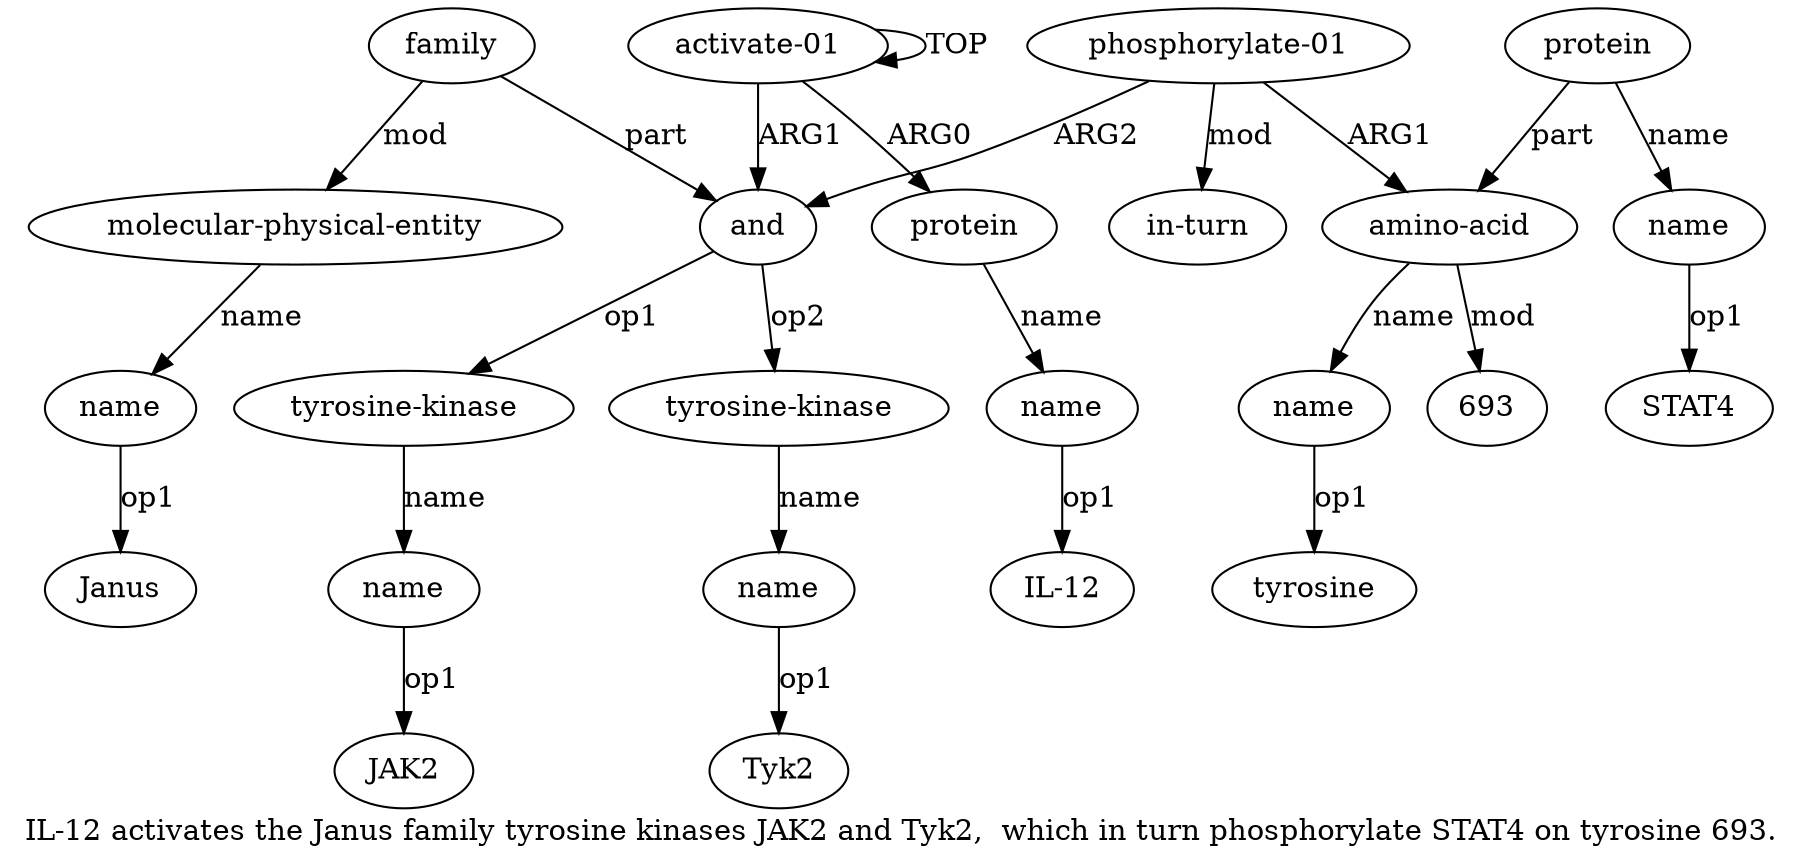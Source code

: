 digraph  {
	graph [label="IL-12 activates the Janus family tyrosine kinases JAK2 and Tyk2,  which in turn phosphorylate STAT4 on tyrosine 693."];
	node [label="\N"];
	"a10 Janus"	 [color=black,
		gold_ind=-1,
		gold_label=Janus,
		label=Janus,
		test_ind=-1,
		test_label=Janus];
	"a15 STAT4"	 [color=black,
		gold_ind=-1,
		gold_label=STAT4,
		label=STAT4,
		test_ind=-1,
		test_label=STAT4];
	"a2 IL-12"	 [color=black,
		gold_ind=-1,
		gold_label="IL-12",
		label="IL-12",
		test_ind=-1,
		test_label="IL-12"];
	"a7 Tyk2"	 [color=black,
		gold_ind=-1,
		gold_label=Tyk2,
		label=Tyk2,
		test_ind=-1,
		test_label=Tyk2];
	"a12 693"	 [color=black,
		gold_ind=-1,
		gold_label=693,
		label=693,
		test_ind=-1,
		test_label=693];
	a15	 [color=black,
		gold_ind=15,
		gold_label=name,
		label=name,
		test_ind=15,
		test_label=name];
	a15 -> "a15 STAT4" [key=0,
	color=black,
	gold_label=op1,
	label=op1,
	test_label=op1];
a14 [color=black,
	gold_ind=14,
	gold_label=protein,
	label=protein,
	test_ind=14,
	test_label=protein];
a14 -> a15 [key=0,
color=black,
gold_label=name,
label=name,
test_label=name];
a12 [color=black,
gold_ind=12,
gold_label="amino-acid",
label="amino-acid",
test_ind=12,
test_label="amino-acid"];
a14 -> a12 [key=0,
color=black,
gold_label=part,
label=part,
test_label=part];
a16 [color=black,
gold_ind=16,
gold_label="in-turn",
label="in-turn",
test_ind=16,
test_label="in-turn"];
a11 [color=black,
gold_ind=11,
gold_label="phosphorylate-01",
label="phosphorylate-01",
test_ind=11,
test_label="phosphorylate-01"];
a11 -> a16 [key=0,
color=black,
gold_label=mod,
label=mod,
test_label=mod];
a11 -> a12 [key=0,
color=black,
gold_label=ARG1,
label=ARG1,
test_label=ARG1];
a3 [color=black,
gold_ind=3,
gold_label=and,
label=and,
test_ind=3,
test_label=and];
a11 -> a3 [key=0,
color=black,
gold_label=ARG2,
label=ARG2,
test_label=ARG2];
a10 [color=black,
gold_ind=10,
gold_label=name,
label=name,
test_ind=10,
test_label=name];
a10 -> "a10 Janus" [key=0,
color=black,
gold_label=op1,
label=op1,
test_label=op1];
a13 [color=black,
gold_ind=13,
gold_label=name,
label=name,
test_ind=13,
test_label=name];
"a13 tyrosine" [color=black,
gold_ind=-1,
gold_label=tyrosine,
label=tyrosine,
test_ind=-1,
test_label=tyrosine];
a13 -> "a13 tyrosine" [key=0,
color=black,
gold_label=op1,
label=op1,
test_label=op1];
a12 -> "a12 693" [key=0,
color=black,
gold_label=mod,
label=mod,
test_label=mod];
a12 -> a13 [key=0,
color=black,
gold_label=name,
label=name,
test_label=name];
a1 [color=black,
gold_ind=1,
gold_label=protein,
label=protein,
test_ind=1,
test_label=protein];
a2 [color=black,
gold_ind=2,
gold_label=name,
label=name,
test_ind=2,
test_label=name];
a1 -> a2 [key=0,
color=black,
gold_label=name,
label=name,
test_label=name];
a0 [color=black,
gold_ind=0,
gold_label="activate-01",
label="activate-01",
test_ind=0,
test_label="activate-01"];
a0 -> a1 [key=0,
color=black,
gold_label=ARG0,
label=ARG0,
test_label=ARG0];
a0 -> a0 [key=0,
color=black,
gold_label=TOP,
label=TOP,
test_label=TOP];
a0 -> a3 [key=0,
color=black,
gold_label=ARG1,
label=ARG1,
test_label=ARG1];
a4 [color=black,
gold_ind=4,
gold_label="tyrosine-kinase",
label="tyrosine-kinase",
test_ind=4,
test_label="tyrosine-kinase"];
a3 -> a4 [key=0,
color=black,
gold_label=op1,
label=op1,
test_label=op1];
a6 [color=black,
gold_ind=6,
gold_label="tyrosine-kinase",
label="tyrosine-kinase",
test_ind=6,
test_label="tyrosine-kinase"];
a3 -> a6 [key=0,
color=black,
gold_label=op2,
label=op2,
test_label=op2];
a2 -> "a2 IL-12" [key=0,
color=black,
gold_label=op1,
label=op1,
test_label=op1];
a5 [color=black,
gold_ind=5,
gold_label=name,
label=name,
test_ind=5,
test_label=name];
"a5 JAK2" [color=black,
gold_ind=-1,
gold_label=JAK2,
label=JAK2,
test_ind=-1,
test_label=JAK2];
a5 -> "a5 JAK2" [key=0,
color=black,
gold_label=op1,
label=op1,
test_label=op1];
a4 -> a5 [key=0,
color=black,
gold_label=name,
label=name,
test_label=name];
a7 [color=black,
gold_ind=7,
gold_label=name,
label=name,
test_ind=7,
test_label=name];
a7 -> "a7 Tyk2" [key=0,
color=black,
gold_label=op1,
label=op1,
test_label=op1];
a6 -> a7 [key=0,
color=black,
gold_label=name,
label=name,
test_label=name];
a9 [color=black,
gold_ind=9,
gold_label="molecular-physical-entity",
label="molecular-physical-entity",
test_ind=9,
test_label="molecular-physical-entity"];
a9 -> a10 [key=0,
color=black,
gold_label=name,
label=name,
test_label=name];
a8 [color=black,
gold_ind=8,
gold_label=family,
label=family,
test_ind=8,
test_label=family];
a8 -> a3 [key=0,
color=black,
gold_label=part,
label=part,
test_label=part];
a8 -> a9 [key=0,
color=black,
gold_label=mod,
label=mod,
test_label=mod];
}
